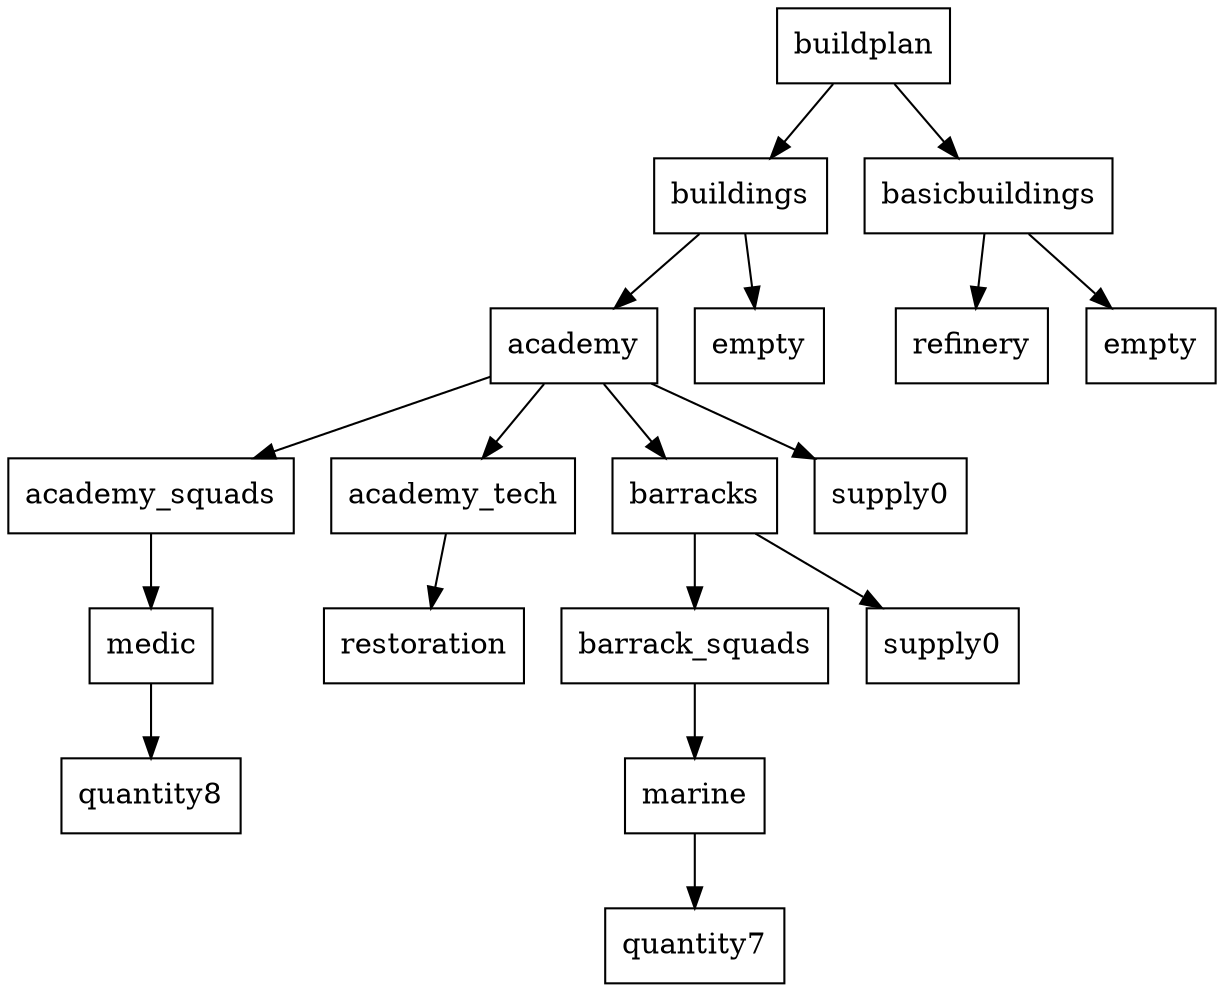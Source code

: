 digraph g {
graph [ordering=out];
node [shape=rectangle];
n[label = "buildplan"];
n0[label = "buildings"];
n00[label = "academy"];
n000[label = "academy_squads"];
n0000[label = "medic"];
n00000[label = "quantity8"];
n0000 -> n00000;
n000 -> n0000;
n00 -> n000;
n001[label = "academy_tech"];
n0010[label = "restoration"];
n001 -> n0010;
n00 -> n001;
n002[label = "barracks"];
n0020[label = "barrack_squads"];
n00200[label = "marine"];
n002000[label = "quantity7"];
n00200 -> n002000;
n0020 -> n00200;
n002 -> n0020;
n0021[label = "supply0"];
n002 -> n0021;
n00 -> n002;
n003[label = "supply0"];
n00 -> n003;
n0 -> n00;
n01[label = "empty"];
n0 -> n01;
n -> n0;
n1[label = "basicbuildings"];
n10[label = "refinery"];
n1 -> n10;
n11[label = "empty"];
n1 -> n11;
n -> n1;
}

